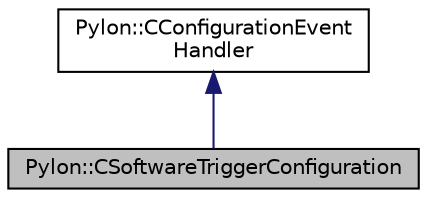 digraph "Pylon::CSoftwareTriggerConfiguration"
{
  edge [fontname="Helvetica",fontsize="10",labelfontname="Helvetica",labelfontsize="10"];
  node [fontname="Helvetica",fontsize="10",shape=record];
  Node1 [label="Pylon::CSoftwareTriggerConfiguration",height=0.2,width=0.4,color="black", fillcolor="grey75", style="filled", fontcolor="black"];
  Node2 -> Node1 [dir="back",color="midnightblue",fontsize="10",style="solid",fontname="Helvetica"];
  Node2 [label="Pylon::CConfigurationEvent\lHandler",height=0.2,width=0.4,color="black", fillcolor="white", style="filled",URL="$class_pylon_1_1_c_configuration_event_handler.html",tooltip="The configuration event handler base class. "];
}
